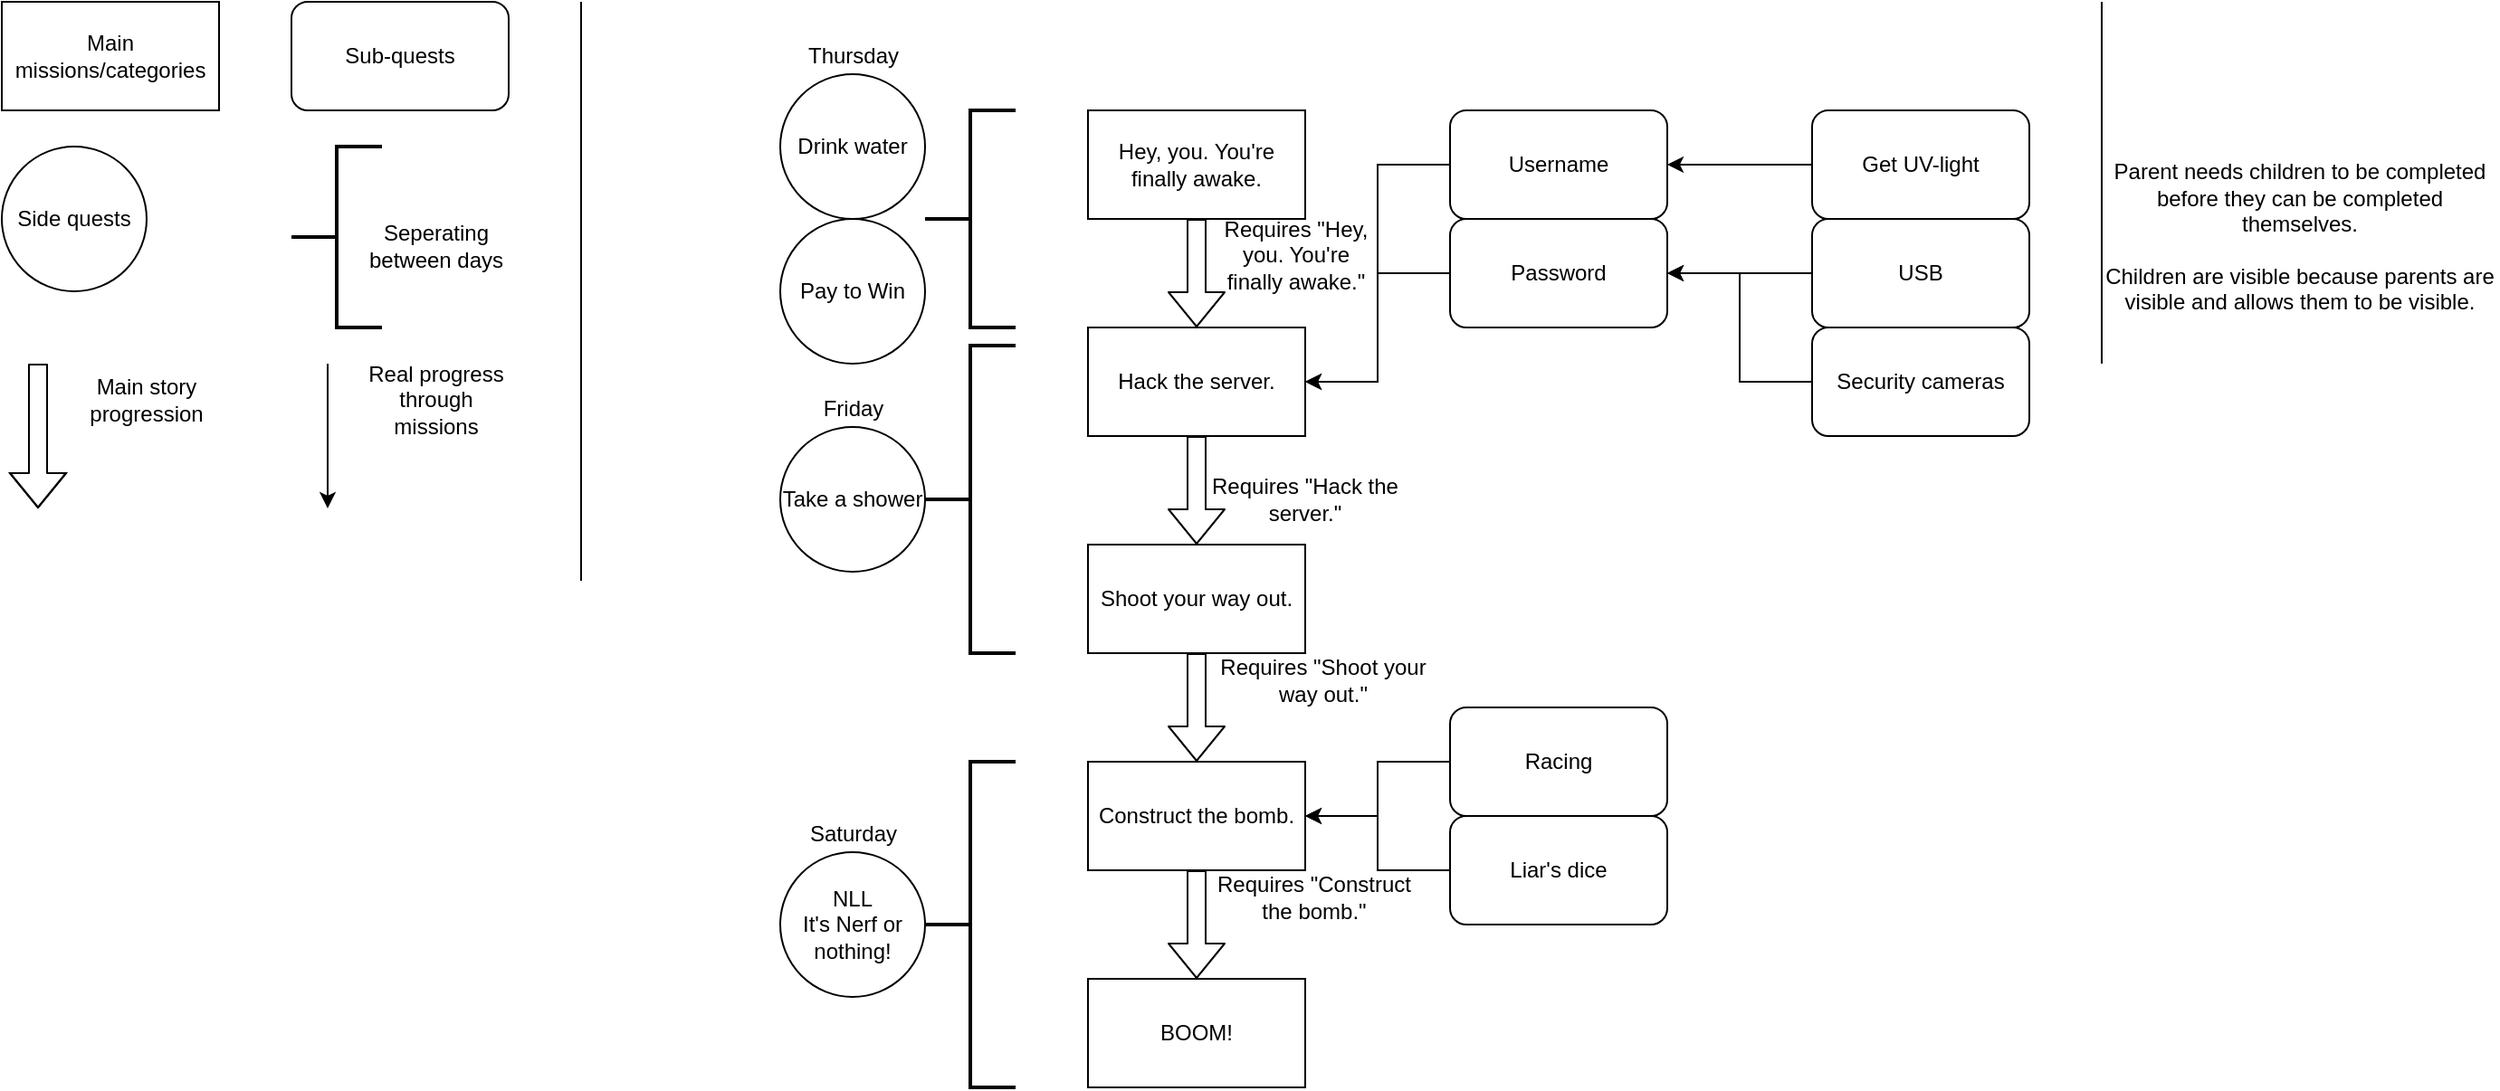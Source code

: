 <mxfile version="15.2.9" type="github">
  <diagram id="rs_gm9d7M8JPY6wh1Piz" name="Page-1">
    <mxGraphModel dx="1178" dy="641" grid="1" gridSize="10" guides="1" tooltips="1" connect="1" arrows="1" fold="1" page="1" pageScale="1" pageWidth="827" pageHeight="1169" math="0" shadow="0">
      <root>
        <mxCell id="0" />
        <mxCell id="1" parent="0" />
        <mxCell id="WuQgfKXit7fRZl0_ulul-1" value="Hey, you. You&#39;re finally awake." style="rounded=0;whiteSpace=wrap;html=1;" parent="1" vertex="1">
          <mxGeometry x="600" y="60" width="120" height="60" as="geometry" />
        </mxCell>
        <mxCell id="WuQgfKXit7fRZl0_ulul-6" value="Hack the server." style="rounded=0;whiteSpace=wrap;html=1;" parent="1" vertex="1">
          <mxGeometry x="600" y="180" width="120" height="60" as="geometry" />
        </mxCell>
        <mxCell id="WuQgfKXit7fRZl0_ulul-8" value="Main missions/categories" style="rounded=0;whiteSpace=wrap;html=1;" parent="1" vertex="1">
          <mxGeometry width="120" height="60" as="geometry" />
        </mxCell>
        <mxCell id="WuQgfKXit7fRZl0_ulul-9" value="Sub-quests" style="rounded=1;whiteSpace=wrap;html=1;" parent="1" vertex="1">
          <mxGeometry x="160" width="120" height="60" as="geometry" />
        </mxCell>
        <mxCell id="WuQgfKXit7fRZl0_ulul-12" value="Requires &quot;Hey, you. You&#39;re finally awake.&quot;" style="text;html=1;strokeColor=none;fillColor=none;align=center;verticalAlign=middle;whiteSpace=wrap;rounded=0;" parent="1" vertex="1">
          <mxGeometry x="670" y="120" width="90" height="40" as="geometry" />
        </mxCell>
        <mxCell id="WuQgfKXit7fRZl0_ulul-13" value="Construct the bomb." style="rounded=0;whiteSpace=wrap;html=1;" parent="1" vertex="1">
          <mxGeometry x="600" y="420" width="120" height="60" as="geometry" />
        </mxCell>
        <mxCell id="WuQgfKXit7fRZl0_ulul-14" value="Side quests" style="ellipse;whiteSpace=wrap;html=1;aspect=fixed;" parent="1" vertex="1">
          <mxGeometry y="80" width="80" height="80" as="geometry" />
        </mxCell>
        <mxCell id="WuQgfKXit7fRZl0_ulul-15" value="BOOM!" style="rounded=0;whiteSpace=wrap;html=1;" parent="1" vertex="1">
          <mxGeometry x="600" y="540" width="120" height="60" as="geometry" />
        </mxCell>
        <mxCell id="WuQgfKXit7fRZl0_ulul-16" value="Requires &quot;Shoot your way out.&quot;" style="text;html=1;strokeColor=none;fillColor=none;align=center;verticalAlign=middle;whiteSpace=wrap;rounded=0;" parent="1" vertex="1">
          <mxGeometry x="670" y="360" width="120" height="30" as="geometry" />
        </mxCell>
        <mxCell id="WuQgfKXit7fRZl0_ulul-17" value="Requires &quot;Construct the bomb.&quot;" style="text;html=1;strokeColor=none;fillColor=none;align=center;verticalAlign=middle;whiteSpace=wrap;rounded=0;" parent="1" vertex="1">
          <mxGeometry x="670" y="480" width="110" height="30" as="geometry" />
        </mxCell>
        <mxCell id="WuQgfKXit7fRZl0_ulul-18" value="Shoot your way out." style="rounded=0;whiteSpace=wrap;html=1;" parent="1" vertex="1">
          <mxGeometry x="600" y="300" width="120" height="60" as="geometry" />
        </mxCell>
        <mxCell id="WuQgfKXit7fRZl0_ulul-19" value="Requires &quot;Hack the server.&quot;" style="text;html=1;strokeColor=none;fillColor=none;align=center;verticalAlign=middle;whiteSpace=wrap;rounded=0;" parent="1" vertex="1">
          <mxGeometry x="660" y="260" width="120" height="30" as="geometry" />
        </mxCell>
        <mxCell id="WuQgfKXit7fRZl0_ulul-60" style="edgeStyle=orthogonalEdgeStyle;rounded=0;orthogonalLoop=1;jettySize=auto;html=1;entryX=1;entryY=0.5;entryDx=0;entryDy=0;" parent="1" source="WuQgfKXit7fRZl0_ulul-24" target="WuQgfKXit7fRZl0_ulul-6" edge="1">
          <mxGeometry relative="1" as="geometry" />
        </mxCell>
        <mxCell id="WuQgfKXit7fRZl0_ulul-24" value="Password" style="rounded=1;whiteSpace=wrap;html=1;" parent="1" vertex="1">
          <mxGeometry x="800" y="120" width="120" height="60" as="geometry" />
        </mxCell>
        <mxCell id="WuQgfKXit7fRZl0_ulul-59" style="edgeStyle=orthogonalEdgeStyle;rounded=0;orthogonalLoop=1;jettySize=auto;html=1;entryX=1;entryY=0.5;entryDx=0;entryDy=0;" parent="1" source="WuQgfKXit7fRZl0_ulul-26" target="WuQgfKXit7fRZl0_ulul-6" edge="1">
          <mxGeometry relative="1" as="geometry" />
        </mxCell>
        <mxCell id="WuQgfKXit7fRZl0_ulul-26" value="Username" style="rounded=1;whiteSpace=wrap;html=1;" parent="1" vertex="1">
          <mxGeometry x="800" y="60" width="120" height="60" as="geometry" />
        </mxCell>
        <mxCell id="WuQgfKXit7fRZl0_ulul-62" style="edgeStyle=orthogonalEdgeStyle;rounded=0;orthogonalLoop=1;jettySize=auto;html=1;entryX=1;entryY=0.5;entryDx=0;entryDy=0;" parent="1" source="WuQgfKXit7fRZl0_ulul-41" target="WuQgfKXit7fRZl0_ulul-24" edge="1">
          <mxGeometry relative="1" as="geometry" />
        </mxCell>
        <mxCell id="WuQgfKXit7fRZl0_ulul-41" value="Security cameras" style="rounded=1;whiteSpace=wrap;html=1;" parent="1" vertex="1">
          <mxGeometry x="1000" y="180" width="120" height="60" as="geometry" />
        </mxCell>
        <mxCell id="WuQgfKXit7fRZl0_ulul-61" style="edgeStyle=orthogonalEdgeStyle;rounded=0;orthogonalLoop=1;jettySize=auto;html=1;entryX=1;entryY=0.5;entryDx=0;entryDy=0;" parent="1" source="WuQgfKXit7fRZl0_ulul-42" target="WuQgfKXit7fRZl0_ulul-24" edge="1">
          <mxGeometry relative="1" as="geometry" />
        </mxCell>
        <mxCell id="WuQgfKXit7fRZl0_ulul-42" value="USB" style="rounded=1;whiteSpace=wrap;html=1;" parent="1" vertex="1">
          <mxGeometry x="1000" y="120" width="120" height="60" as="geometry" />
        </mxCell>
        <mxCell id="WuQgfKXit7fRZl0_ulul-63" style="edgeStyle=orthogonalEdgeStyle;rounded=0;orthogonalLoop=1;jettySize=auto;html=1;entryX=1;entryY=0.5;entryDx=0;entryDy=0;" parent="1" source="WuQgfKXit7fRZl0_ulul-47" target="WuQgfKXit7fRZl0_ulul-13" edge="1">
          <mxGeometry relative="1" as="geometry" />
        </mxCell>
        <mxCell id="WuQgfKXit7fRZl0_ulul-47" value="Racing" style="rounded=1;whiteSpace=wrap;html=1;" parent="1" vertex="1">
          <mxGeometry x="800" y="390" width="120" height="60" as="geometry" />
        </mxCell>
        <mxCell id="WuQgfKXit7fRZl0_ulul-64" style="edgeStyle=orthogonalEdgeStyle;rounded=0;orthogonalLoop=1;jettySize=auto;html=1;entryX=1;entryY=0.5;entryDx=0;entryDy=0;" parent="1" source="WuQgfKXit7fRZl0_ulul-48" target="WuQgfKXit7fRZl0_ulul-13" edge="1">
          <mxGeometry relative="1" as="geometry" />
        </mxCell>
        <mxCell id="WuQgfKXit7fRZl0_ulul-48" value="Liar&#39;s dice" style="rounded=1;whiteSpace=wrap;html=1;" parent="1" vertex="1">
          <mxGeometry x="800" y="450" width="120" height="60" as="geometry" />
        </mxCell>
        <mxCell id="WuQgfKXit7fRZl0_ulul-65" value="" style="shape=flexArrow;endArrow=classic;html=1;exitX=0.5;exitY=1;exitDx=0;exitDy=0;entryX=0.5;entryY=0;entryDx=0;entryDy=0;" parent="1" source="WuQgfKXit7fRZl0_ulul-1" target="WuQgfKXit7fRZl0_ulul-6" edge="1">
          <mxGeometry width="50" height="50" relative="1" as="geometry">
            <mxPoint x="690" y="190" as="sourcePoint" />
            <mxPoint x="740" y="140" as="targetPoint" />
          </mxGeometry>
        </mxCell>
        <mxCell id="WuQgfKXit7fRZl0_ulul-67" value="" style="shape=flexArrow;endArrow=classic;html=1;exitX=0.5;exitY=1;exitDx=0;exitDy=0;" parent="1" source="WuQgfKXit7fRZl0_ulul-6" target="WuQgfKXit7fRZl0_ulul-18" edge="1">
          <mxGeometry width="50" height="50" relative="1" as="geometry">
            <mxPoint x="690" y="310" as="sourcePoint" />
            <mxPoint x="740" y="260" as="targetPoint" />
          </mxGeometry>
        </mxCell>
        <mxCell id="WuQgfKXit7fRZl0_ulul-68" value="" style="shape=flexArrow;endArrow=classic;html=1;exitX=0.5;exitY=1;exitDx=0;exitDy=0;entryX=0.5;entryY=0;entryDx=0;entryDy=0;" parent="1" source="WuQgfKXit7fRZl0_ulul-18" target="WuQgfKXit7fRZl0_ulul-13" edge="1">
          <mxGeometry width="50" height="50" relative="1" as="geometry">
            <mxPoint x="690" y="380" as="sourcePoint" />
            <mxPoint x="740" y="330" as="targetPoint" />
          </mxGeometry>
        </mxCell>
        <mxCell id="WuQgfKXit7fRZl0_ulul-69" value="" style="shape=flexArrow;endArrow=classic;html=1;exitX=0.5;exitY=1;exitDx=0;exitDy=0;entryX=0.5;entryY=0;entryDx=0;entryDy=0;" parent="1" source="WuQgfKXit7fRZl0_ulul-13" target="WuQgfKXit7fRZl0_ulul-15" edge="1">
          <mxGeometry width="50" height="50" relative="1" as="geometry">
            <mxPoint x="690" y="530" as="sourcePoint" />
            <mxPoint x="740" y="480" as="targetPoint" />
          </mxGeometry>
        </mxCell>
        <mxCell id="WuQgfKXit7fRZl0_ulul-76" value="" style="shape=flexArrow;endArrow=classic;html=1;" parent="1" edge="1">
          <mxGeometry width="50" height="50" relative="1" as="geometry">
            <mxPoint x="20" y="200" as="sourcePoint" />
            <mxPoint x="20" y="280" as="targetPoint" />
            <Array as="points">
              <mxPoint x="20" y="210" />
            </Array>
          </mxGeometry>
        </mxCell>
        <mxCell id="WuQgfKXit7fRZl0_ulul-77" value="Main story progression" style="text;html=1;strokeColor=none;fillColor=none;align=center;verticalAlign=middle;whiteSpace=wrap;rounded=0;" parent="1" vertex="1">
          <mxGeometry x="40" y="200" width="80" height="40" as="geometry" />
        </mxCell>
        <mxCell id="WuQgfKXit7fRZl0_ulul-78" value="" style="endArrow=classic;html=1;" parent="1" edge="1">
          <mxGeometry width="50" height="50" relative="1" as="geometry">
            <mxPoint x="180" y="200" as="sourcePoint" />
            <mxPoint x="180" y="280" as="targetPoint" />
          </mxGeometry>
        </mxCell>
        <mxCell id="WuQgfKXit7fRZl0_ulul-79" value="Real progress through missions" style="text;html=1;strokeColor=none;fillColor=none;align=center;verticalAlign=middle;whiteSpace=wrap;rounded=0;" parent="1" vertex="1">
          <mxGeometry x="200" y="200" width="80" height="40" as="geometry" />
        </mxCell>
        <mxCell id="WuQgfKXit7fRZl0_ulul-83" value="Drink water" style="ellipse;whiteSpace=wrap;html=1;aspect=fixed;" parent="1" vertex="1">
          <mxGeometry x="430" y="40" width="80" height="80" as="geometry" />
        </mxCell>
        <mxCell id="WuQgfKXit7fRZl0_ulul-85" style="edgeStyle=orthogonalEdgeStyle;rounded=0;orthogonalLoop=1;jettySize=auto;html=1;entryX=1;entryY=0.5;entryDx=0;entryDy=0;" parent="1" source="WuQgfKXit7fRZl0_ulul-84" target="WuQgfKXit7fRZl0_ulul-26" edge="1">
          <mxGeometry relative="1" as="geometry" />
        </mxCell>
        <mxCell id="WuQgfKXit7fRZl0_ulul-84" value="Get UV-light" style="rounded=1;whiteSpace=wrap;html=1;" parent="1" vertex="1">
          <mxGeometry x="1000" y="60" width="120" height="60" as="geometry" />
        </mxCell>
        <mxCell id="WuQgfKXit7fRZl0_ulul-87" value="Pay to Win" style="ellipse;whiteSpace=wrap;html=1;aspect=fixed;" parent="1" vertex="1">
          <mxGeometry x="430" y="120" width="80" height="80" as="geometry" />
        </mxCell>
        <mxCell id="WuQgfKXit7fRZl0_ulul-88" value="Take a shower" style="ellipse;whiteSpace=wrap;html=1;aspect=fixed;" parent="1" vertex="1">
          <mxGeometry x="430" y="235" width="80" height="80" as="geometry" />
        </mxCell>
        <mxCell id="WuQgfKXit7fRZl0_ulul-89" value="NLL&lt;br&gt;It&#39;s Nerf or nothing!" style="ellipse;whiteSpace=wrap;html=1;aspect=fixed;" parent="1" vertex="1">
          <mxGeometry x="430" y="470" width="80" height="80" as="geometry" />
        </mxCell>
        <mxCell id="WuQgfKXit7fRZl0_ulul-92" value="Thursday" style="text;html=1;align=center;verticalAlign=middle;resizable=0;points=[];autosize=1;" parent="1" vertex="1">
          <mxGeometry x="435" y="20" width="70" height="20" as="geometry" />
        </mxCell>
        <mxCell id="WuQgfKXit7fRZl0_ulul-93" value="Friday" style="text;html=1;align=center;verticalAlign=middle;resizable=0;points=[];autosize=1;" parent="1" vertex="1">
          <mxGeometry x="445" y="215" width="50" height="20" as="geometry" />
        </mxCell>
        <mxCell id="WuQgfKXit7fRZl0_ulul-94" value="Saturday" style="text;html=1;align=center;verticalAlign=middle;resizable=0;points=[];autosize=1;" parent="1" vertex="1">
          <mxGeometry x="440" y="450" width="60" height="20" as="geometry" />
        </mxCell>
        <mxCell id="WuQgfKXit7fRZl0_ulul-108" value="" style="strokeWidth=2;html=1;shape=mxgraph.flowchart.annotation_2;align=left;labelPosition=right;pointerEvents=1;" parent="1" vertex="1">
          <mxGeometry x="510" y="420" width="50" height="180" as="geometry" />
        </mxCell>
        <mxCell id="WuQgfKXit7fRZl0_ulul-111" value="" style="strokeWidth=2;html=1;shape=mxgraph.flowchart.annotation_2;align=left;labelPosition=right;pointerEvents=1;" parent="1" vertex="1">
          <mxGeometry x="510" y="190" width="50" height="170" as="geometry" />
        </mxCell>
        <mxCell id="WuQgfKXit7fRZl0_ulul-112" value="" style="strokeWidth=2;html=1;shape=mxgraph.flowchart.annotation_2;align=left;labelPosition=right;pointerEvents=1;" parent="1" vertex="1">
          <mxGeometry x="510" y="60" width="50" height="120" as="geometry" />
        </mxCell>
        <mxCell id="WuQgfKXit7fRZl0_ulul-113" value="" style="strokeWidth=2;html=1;shape=mxgraph.flowchart.annotation_2;align=left;labelPosition=right;pointerEvents=1;" parent="1" vertex="1">
          <mxGeometry x="160" y="80" width="50" height="100" as="geometry" />
        </mxCell>
        <mxCell id="WuQgfKXit7fRZl0_ulul-116" value="Seperating between days" style="text;html=1;strokeColor=none;fillColor=none;align=center;verticalAlign=middle;whiteSpace=wrap;rounded=0;" parent="1" vertex="1">
          <mxGeometry x="200" y="120" width="80" height="30" as="geometry" />
        </mxCell>
        <mxCell id="WuQgfKXit7fRZl0_ulul-117" value="" style="endArrow=none;html=1;" parent="1" edge="1">
          <mxGeometry width="50" height="50" relative="1" as="geometry">
            <mxPoint x="320" y="320" as="sourcePoint" />
            <mxPoint x="320" as="targetPoint" />
          </mxGeometry>
        </mxCell>
        <mxCell id="WuQgfKXit7fRZl0_ulul-121" value="Parent needs children to be completed before they can be completed themselves.&lt;br&gt;&lt;br&gt;Children are visible because parents are visible and allows them to be visible." style="text;html=1;strokeColor=none;fillColor=none;align=center;verticalAlign=middle;whiteSpace=wrap;rounded=0;" parent="1" vertex="1">
          <mxGeometry x="1160" y="80" width="219" height="100" as="geometry" />
        </mxCell>
        <mxCell id="0URPlx76RS70BOgKtLBn-3" value="" style="endArrow=none;html=1;" edge="1" parent="1">
          <mxGeometry width="50" height="50" relative="1" as="geometry">
            <mxPoint x="1160" y="200" as="sourcePoint" />
            <mxPoint x="1160" as="targetPoint" />
          </mxGeometry>
        </mxCell>
      </root>
    </mxGraphModel>
  </diagram>
</mxfile>
